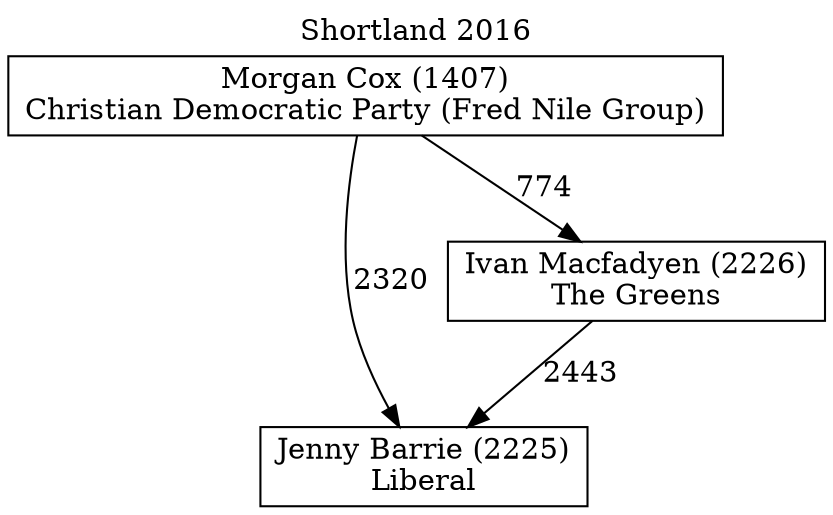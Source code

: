 // House preference flow
digraph "Jenny Barrie (2225)_Shortland_2016" {
	graph [label="Shortland 2016" labelloc=t mclimit=10]
	node [shape=box]
	"Jenny Barrie (2225)" [label="Jenny Barrie (2225)
Liberal"]
	"Ivan Macfadyen (2226)" [label="Ivan Macfadyen (2226)
The Greens"]
	"Morgan Cox (1407)" [label="Morgan Cox (1407)
Christian Democratic Party (Fred Nile Group)"]
	"Ivan Macfadyen (2226)" -> "Jenny Barrie (2225)" [label=2443]
	"Morgan Cox (1407)" -> "Ivan Macfadyen (2226)" [label=774]
	"Morgan Cox (1407)" -> "Jenny Barrie (2225)" [label=2320]
}
